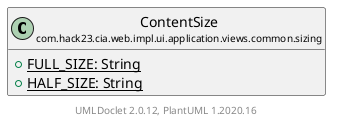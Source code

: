 @startuml
    set namespaceSeparator none
    hide empty fields
    hide empty methods

    class "<size:14>ContentSize\n<size:10>com.hack23.cia.web.impl.ui.application.views.common.sizing" as com.hack23.cia.web.impl.ui.application.views.common.sizing.ContentSize [[ContentSize.html]] {
        {static} +FULL_SIZE: String
        {static} +HALF_SIZE: String
    }

    center footer UMLDoclet 2.0.12, PlantUML 1.2020.16
@enduml
